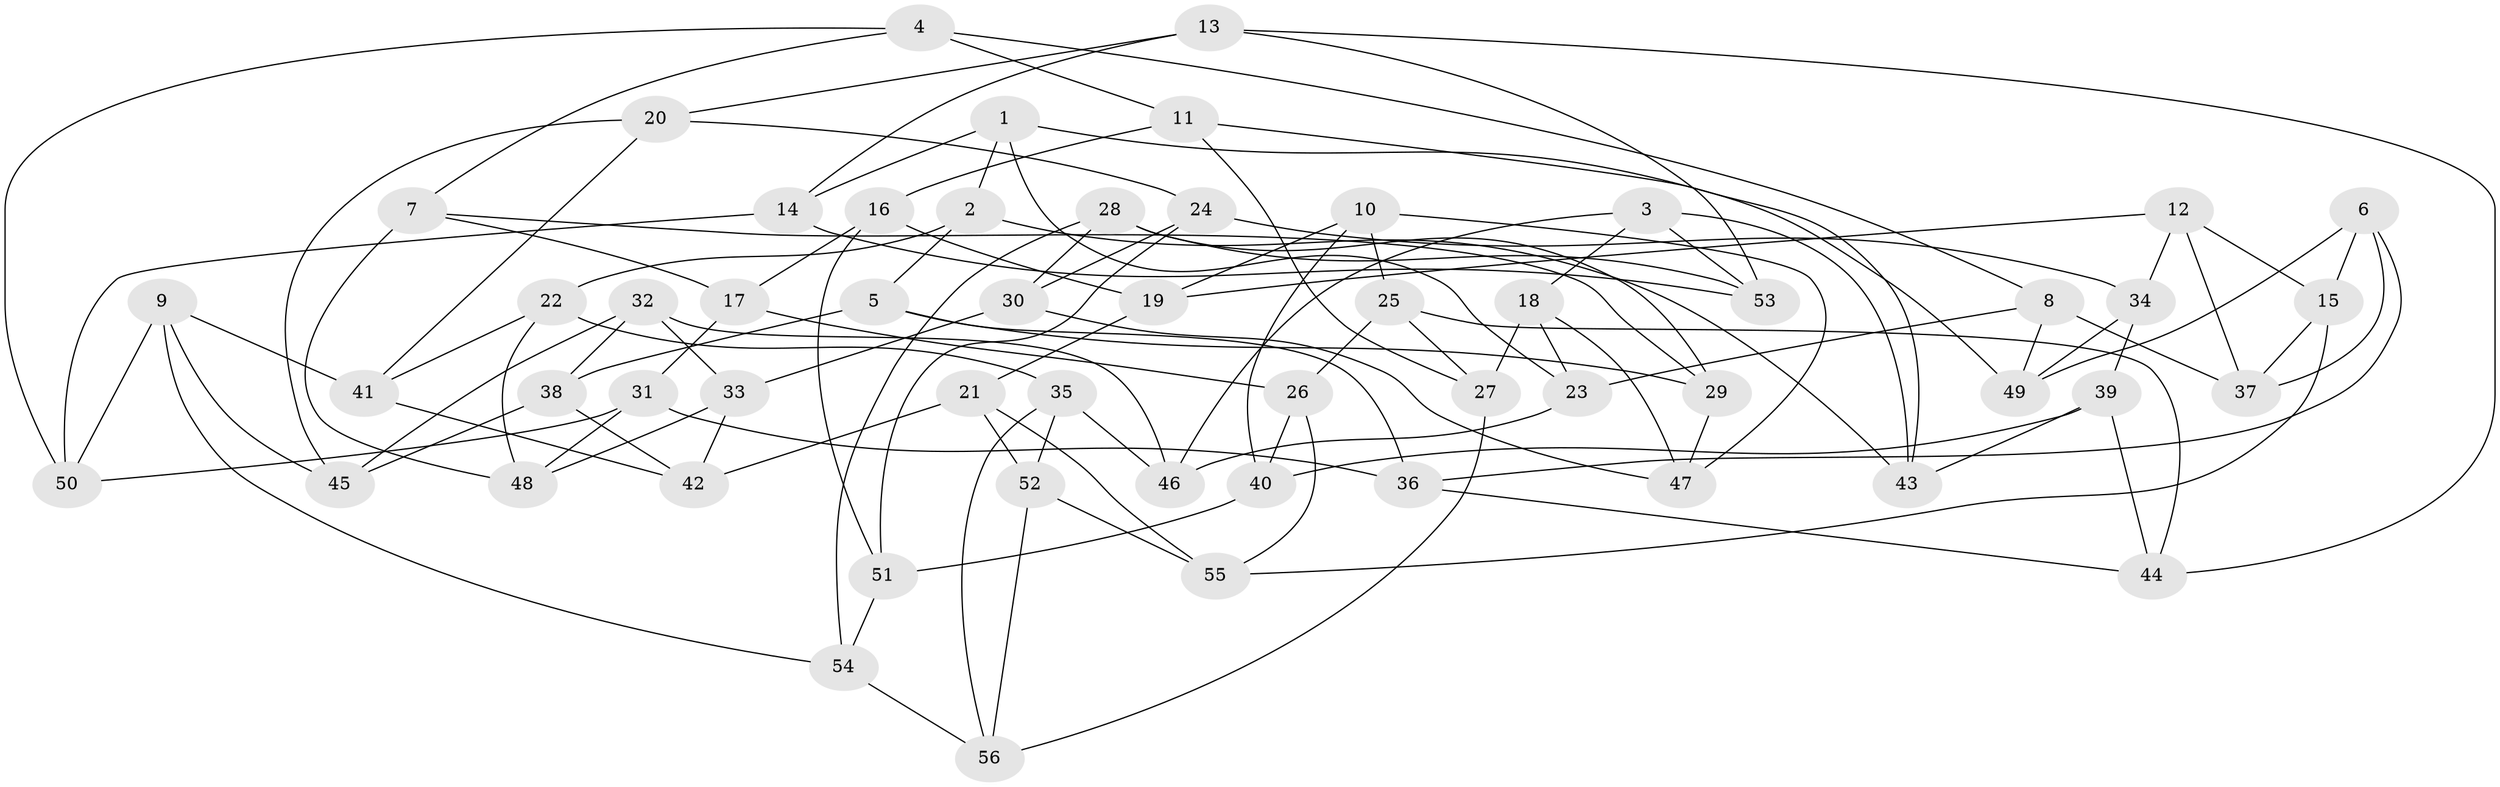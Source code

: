// coarse degree distribution, {11: 0.058823529411764705, 4: 0.29411764705882354, 6: 0.29411764705882354, 9: 0.058823529411764705, 7: 0.11764705882352941, 8: 0.17647058823529413}
// Generated by graph-tools (version 1.1) at 2025/54/03/04/25 22:54:06]
// undirected, 56 vertices, 112 edges
graph export_dot {
  node [color=gray90,style=filled];
  1;
  2;
  3;
  4;
  5;
  6;
  7;
  8;
  9;
  10;
  11;
  12;
  13;
  14;
  15;
  16;
  17;
  18;
  19;
  20;
  21;
  22;
  23;
  24;
  25;
  26;
  27;
  28;
  29;
  30;
  31;
  32;
  33;
  34;
  35;
  36;
  37;
  38;
  39;
  40;
  41;
  42;
  43;
  44;
  45;
  46;
  47;
  48;
  49;
  50;
  51;
  52;
  53;
  54;
  55;
  56;
  1 -- 2;
  1 -- 23;
  1 -- 14;
  1 -- 49;
  2 -- 43;
  2 -- 22;
  2 -- 5;
  3 -- 53;
  3 -- 43;
  3 -- 18;
  3 -- 46;
  4 -- 50;
  4 -- 11;
  4 -- 7;
  4 -- 8;
  5 -- 36;
  5 -- 38;
  5 -- 29;
  6 -- 49;
  6 -- 15;
  6 -- 37;
  6 -- 36;
  7 -- 29;
  7 -- 48;
  7 -- 17;
  8 -- 49;
  8 -- 37;
  8 -- 23;
  9 -- 54;
  9 -- 50;
  9 -- 45;
  9 -- 41;
  10 -- 40;
  10 -- 25;
  10 -- 19;
  10 -- 47;
  11 -- 16;
  11 -- 27;
  11 -- 43;
  12 -- 19;
  12 -- 34;
  12 -- 15;
  12 -- 37;
  13 -- 53;
  13 -- 44;
  13 -- 14;
  13 -- 20;
  14 -- 50;
  14 -- 53;
  15 -- 37;
  15 -- 55;
  16 -- 17;
  16 -- 51;
  16 -- 19;
  17 -- 31;
  17 -- 26;
  18 -- 27;
  18 -- 47;
  18 -- 23;
  19 -- 21;
  20 -- 45;
  20 -- 41;
  20 -- 24;
  21 -- 55;
  21 -- 52;
  21 -- 42;
  22 -- 35;
  22 -- 48;
  22 -- 41;
  23 -- 46;
  24 -- 34;
  24 -- 51;
  24 -- 30;
  25 -- 26;
  25 -- 44;
  25 -- 27;
  26 -- 40;
  26 -- 55;
  27 -- 56;
  28 -- 54;
  28 -- 53;
  28 -- 30;
  28 -- 29;
  29 -- 47;
  30 -- 47;
  30 -- 33;
  31 -- 36;
  31 -- 48;
  31 -- 50;
  32 -- 46;
  32 -- 45;
  32 -- 33;
  32 -- 38;
  33 -- 48;
  33 -- 42;
  34 -- 39;
  34 -- 49;
  35 -- 56;
  35 -- 46;
  35 -- 52;
  36 -- 44;
  38 -- 42;
  38 -- 45;
  39 -- 43;
  39 -- 44;
  39 -- 40;
  40 -- 51;
  41 -- 42;
  51 -- 54;
  52 -- 55;
  52 -- 56;
  54 -- 56;
}
